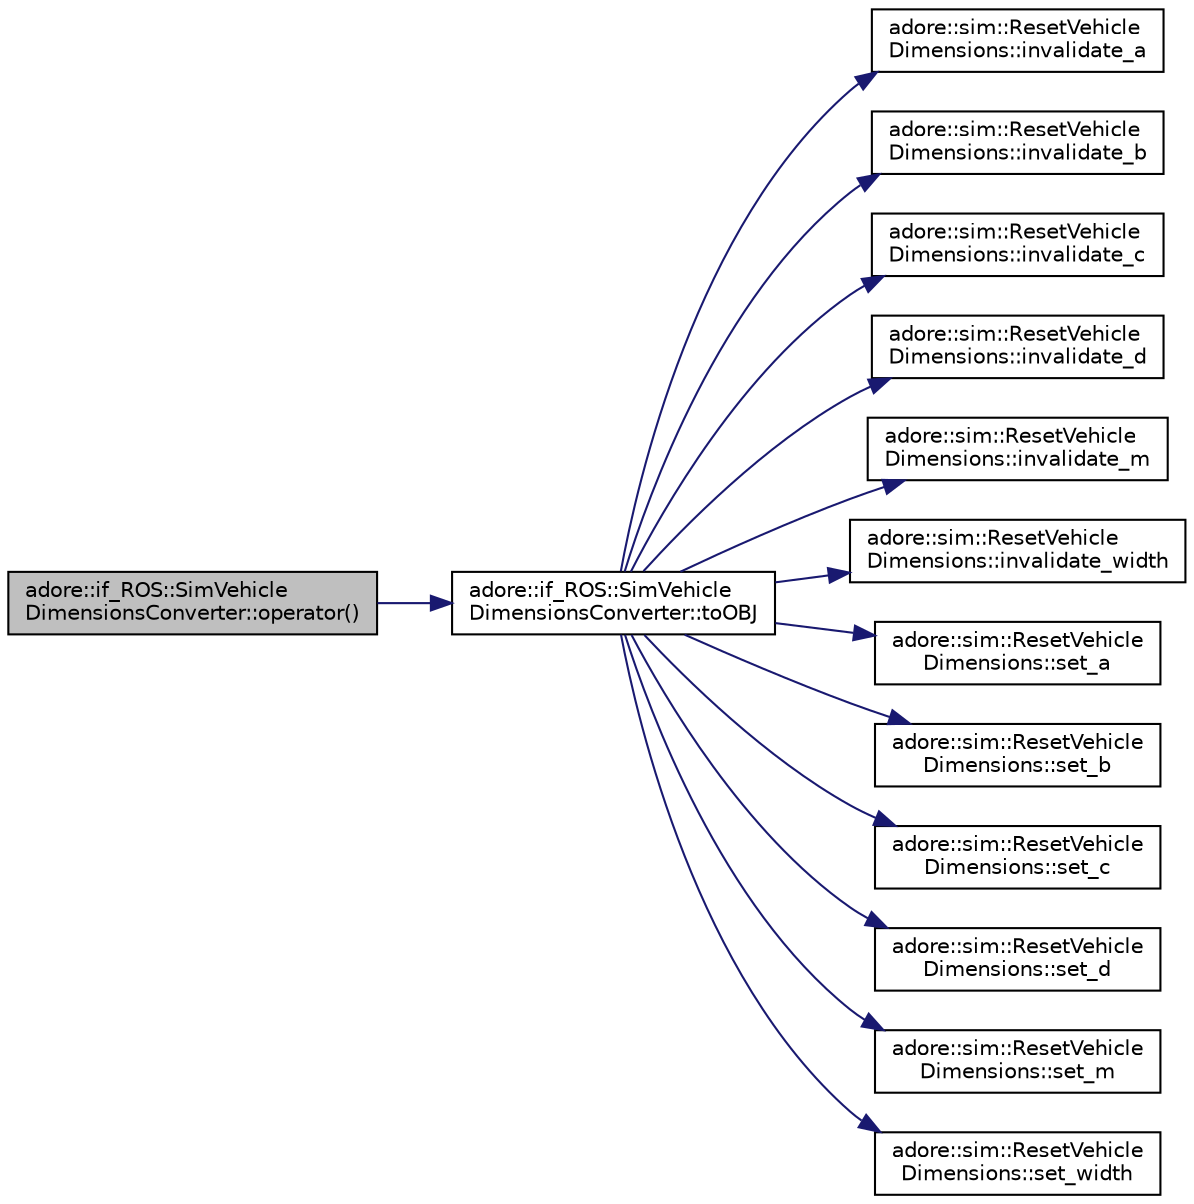 digraph "adore::if_ROS::SimVehicleDimensionsConverter::operator()"
{
 // LATEX_PDF_SIZE
  edge [fontname="Helvetica",fontsize="10",labelfontname="Helvetica",labelfontsize="10"];
  node [fontname="Helvetica",fontsize="10",shape=record];
  rankdir="LR";
  Node1 [label="adore::if_ROS::SimVehicle\lDimensionsConverter::operator()",height=0.2,width=0.4,color="black", fillcolor="grey75", style="filled", fontcolor="black",tooltip=" "];
  Node1 -> Node2 [color="midnightblue",fontsize="10",style="solid",fontname="Helvetica"];
  Node2 [label="adore::if_ROS::SimVehicle\lDimensionsConverter::toOBJ",height=0.2,width=0.4,color="black", fillcolor="white", style="filled",URL="$structadore_1_1if__ROS_1_1SimVehicleDimensionsConverter.html#a6ab9d292afbde9dd8f37b63d44d078b9",tooltip=" "];
  Node2 -> Node3 [color="midnightblue",fontsize="10",style="solid",fontname="Helvetica"];
  Node3 [label="adore::sim::ResetVehicle\lDimensions::invalidate_a",height=0.2,width=0.4,color="black", fillcolor="white", style="filled",URL="$structadore_1_1sim_1_1ResetVehicleDimensions.html#a2c1f459f09bef41fbcbcd42640441b17",tooltip=" "];
  Node2 -> Node4 [color="midnightblue",fontsize="10",style="solid",fontname="Helvetica"];
  Node4 [label="adore::sim::ResetVehicle\lDimensions::invalidate_b",height=0.2,width=0.4,color="black", fillcolor="white", style="filled",URL="$structadore_1_1sim_1_1ResetVehicleDimensions.html#a683f1f5d31baaef868b1753140f8307c",tooltip=" "];
  Node2 -> Node5 [color="midnightblue",fontsize="10",style="solid",fontname="Helvetica"];
  Node5 [label="adore::sim::ResetVehicle\lDimensions::invalidate_c",height=0.2,width=0.4,color="black", fillcolor="white", style="filled",URL="$structadore_1_1sim_1_1ResetVehicleDimensions.html#a2e05048f6d15321416ba71fabc49c76b",tooltip=" "];
  Node2 -> Node6 [color="midnightblue",fontsize="10",style="solid",fontname="Helvetica"];
  Node6 [label="adore::sim::ResetVehicle\lDimensions::invalidate_d",height=0.2,width=0.4,color="black", fillcolor="white", style="filled",URL="$structadore_1_1sim_1_1ResetVehicleDimensions.html#a38604d382ecdf2f0943440278d689932",tooltip=" "];
  Node2 -> Node7 [color="midnightblue",fontsize="10",style="solid",fontname="Helvetica"];
  Node7 [label="adore::sim::ResetVehicle\lDimensions::invalidate_m",height=0.2,width=0.4,color="black", fillcolor="white", style="filled",URL="$structadore_1_1sim_1_1ResetVehicleDimensions.html#a11485c2e8022af614aee29cff9649339",tooltip=" "];
  Node2 -> Node8 [color="midnightblue",fontsize="10",style="solid",fontname="Helvetica"];
  Node8 [label="adore::sim::ResetVehicle\lDimensions::invalidate_width",height=0.2,width=0.4,color="black", fillcolor="white", style="filled",URL="$structadore_1_1sim_1_1ResetVehicleDimensions.html#a472258caf6e5f6c3b03bda6d4ca3a637",tooltip=" "];
  Node2 -> Node9 [color="midnightblue",fontsize="10",style="solid",fontname="Helvetica"];
  Node9 [label="adore::sim::ResetVehicle\lDimensions::set_a",height=0.2,width=0.4,color="black", fillcolor="white", style="filled",URL="$structadore_1_1sim_1_1ResetVehicleDimensions.html#aa2ee83e1a409e1c320020c8006e31bb6",tooltip=" "];
  Node2 -> Node10 [color="midnightblue",fontsize="10",style="solid",fontname="Helvetica"];
  Node10 [label="adore::sim::ResetVehicle\lDimensions::set_b",height=0.2,width=0.4,color="black", fillcolor="white", style="filled",URL="$structadore_1_1sim_1_1ResetVehicleDimensions.html#a26117d8102551380ff9a8e16c8213a74",tooltip=" "];
  Node2 -> Node11 [color="midnightblue",fontsize="10",style="solid",fontname="Helvetica"];
  Node11 [label="adore::sim::ResetVehicle\lDimensions::set_c",height=0.2,width=0.4,color="black", fillcolor="white", style="filled",URL="$structadore_1_1sim_1_1ResetVehicleDimensions.html#a08a2207419d7c0893313baaaaf3747e7",tooltip=" "];
  Node2 -> Node12 [color="midnightblue",fontsize="10",style="solid",fontname="Helvetica"];
  Node12 [label="adore::sim::ResetVehicle\lDimensions::set_d",height=0.2,width=0.4,color="black", fillcolor="white", style="filled",URL="$structadore_1_1sim_1_1ResetVehicleDimensions.html#a7b6520e8a1dda64c1eea6f051698c187",tooltip=" "];
  Node2 -> Node13 [color="midnightblue",fontsize="10",style="solid",fontname="Helvetica"];
  Node13 [label="adore::sim::ResetVehicle\lDimensions::set_m",height=0.2,width=0.4,color="black", fillcolor="white", style="filled",URL="$structadore_1_1sim_1_1ResetVehicleDimensions.html#af0208f57b18e29aa9e591fded8888c2d",tooltip=" "];
  Node2 -> Node14 [color="midnightblue",fontsize="10",style="solid",fontname="Helvetica"];
  Node14 [label="adore::sim::ResetVehicle\lDimensions::set_width",height=0.2,width=0.4,color="black", fillcolor="white", style="filled",URL="$structadore_1_1sim_1_1ResetVehicleDimensions.html#a1ef1c327b17fd14357131097dc589c15",tooltip=" "];
}
